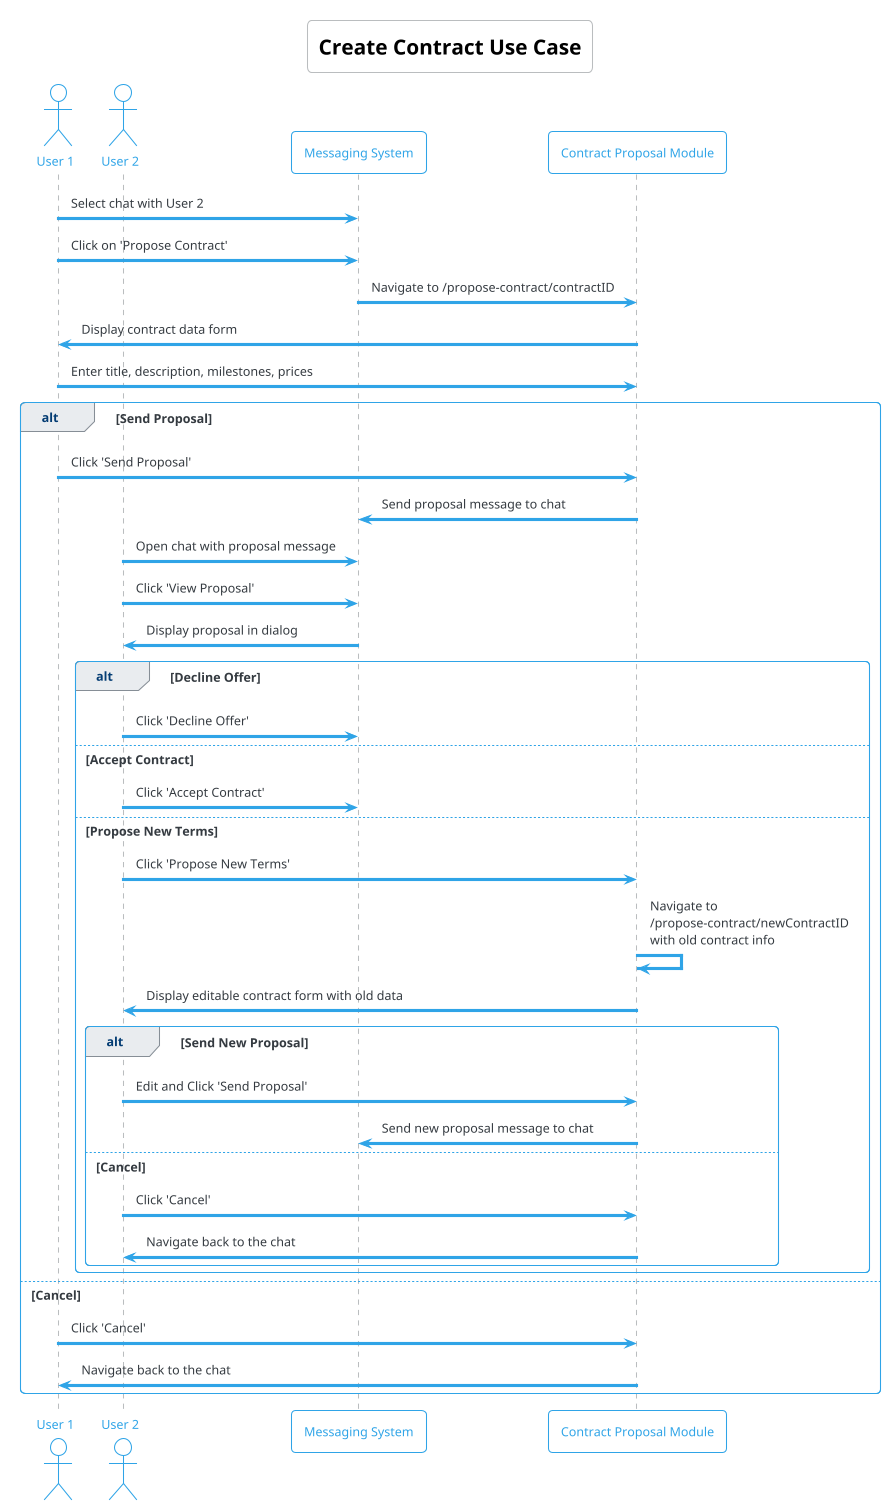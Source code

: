 @startuml createContractUseCase

!theme cerulean-outline
skinparam defaultFontName Arial
skinparam backgroundColor white
skinparam titleFontColor black

title Create Contract Use Case

actor "User 1" as U1
actor "User 2" as U2
participant "Messaging System" as MSG
participant "Contract Proposal Module" as CPM

U1 -> MSG: Select chat with User 2
U1 -> MSG: Click on 'Propose Contract'
MSG -> CPM: Navigate to /propose-contract/contractID

CPM -> U1: Display contract data form
U1 -> CPM: Enter title, description, milestones, prices
alt Send Proposal
    U1 -> CPM: Click 'Send Proposal'
    CPM -> MSG: Send proposal message to chat
    U2 -> MSG: Open chat with proposal message
    U2 -> MSG: Click 'View Proposal'
    MSG -> U2: Display proposal in dialog
    alt Decline Offer
        U2 -> MSG: Click 'Decline Offer'
    else Accept Contract
        U2 -> MSG: Click 'Accept Contract'
    else Propose New Terms
        U2 -> CPM: Click 'Propose New Terms'
        CPM -> CPM: Navigate to \n/propose-contract/newContractID \nwith old contract info
        CPM -> U2: Display editable contract form with old data
        alt Send New Proposal
            U2 -> CPM: Edit and Click 'Send Proposal'
            CPM -> MSG: Send new proposal message to chat
        else Cancel
            U2 -> CPM: Click 'Cancel'
            CPM ->U2: Navigate back to the chat
        end
    end
else Cancel
    U1 -> CPM: Click 'Cancel'
    CPM ->U1: Navigate back to the chat
end

@enduml
